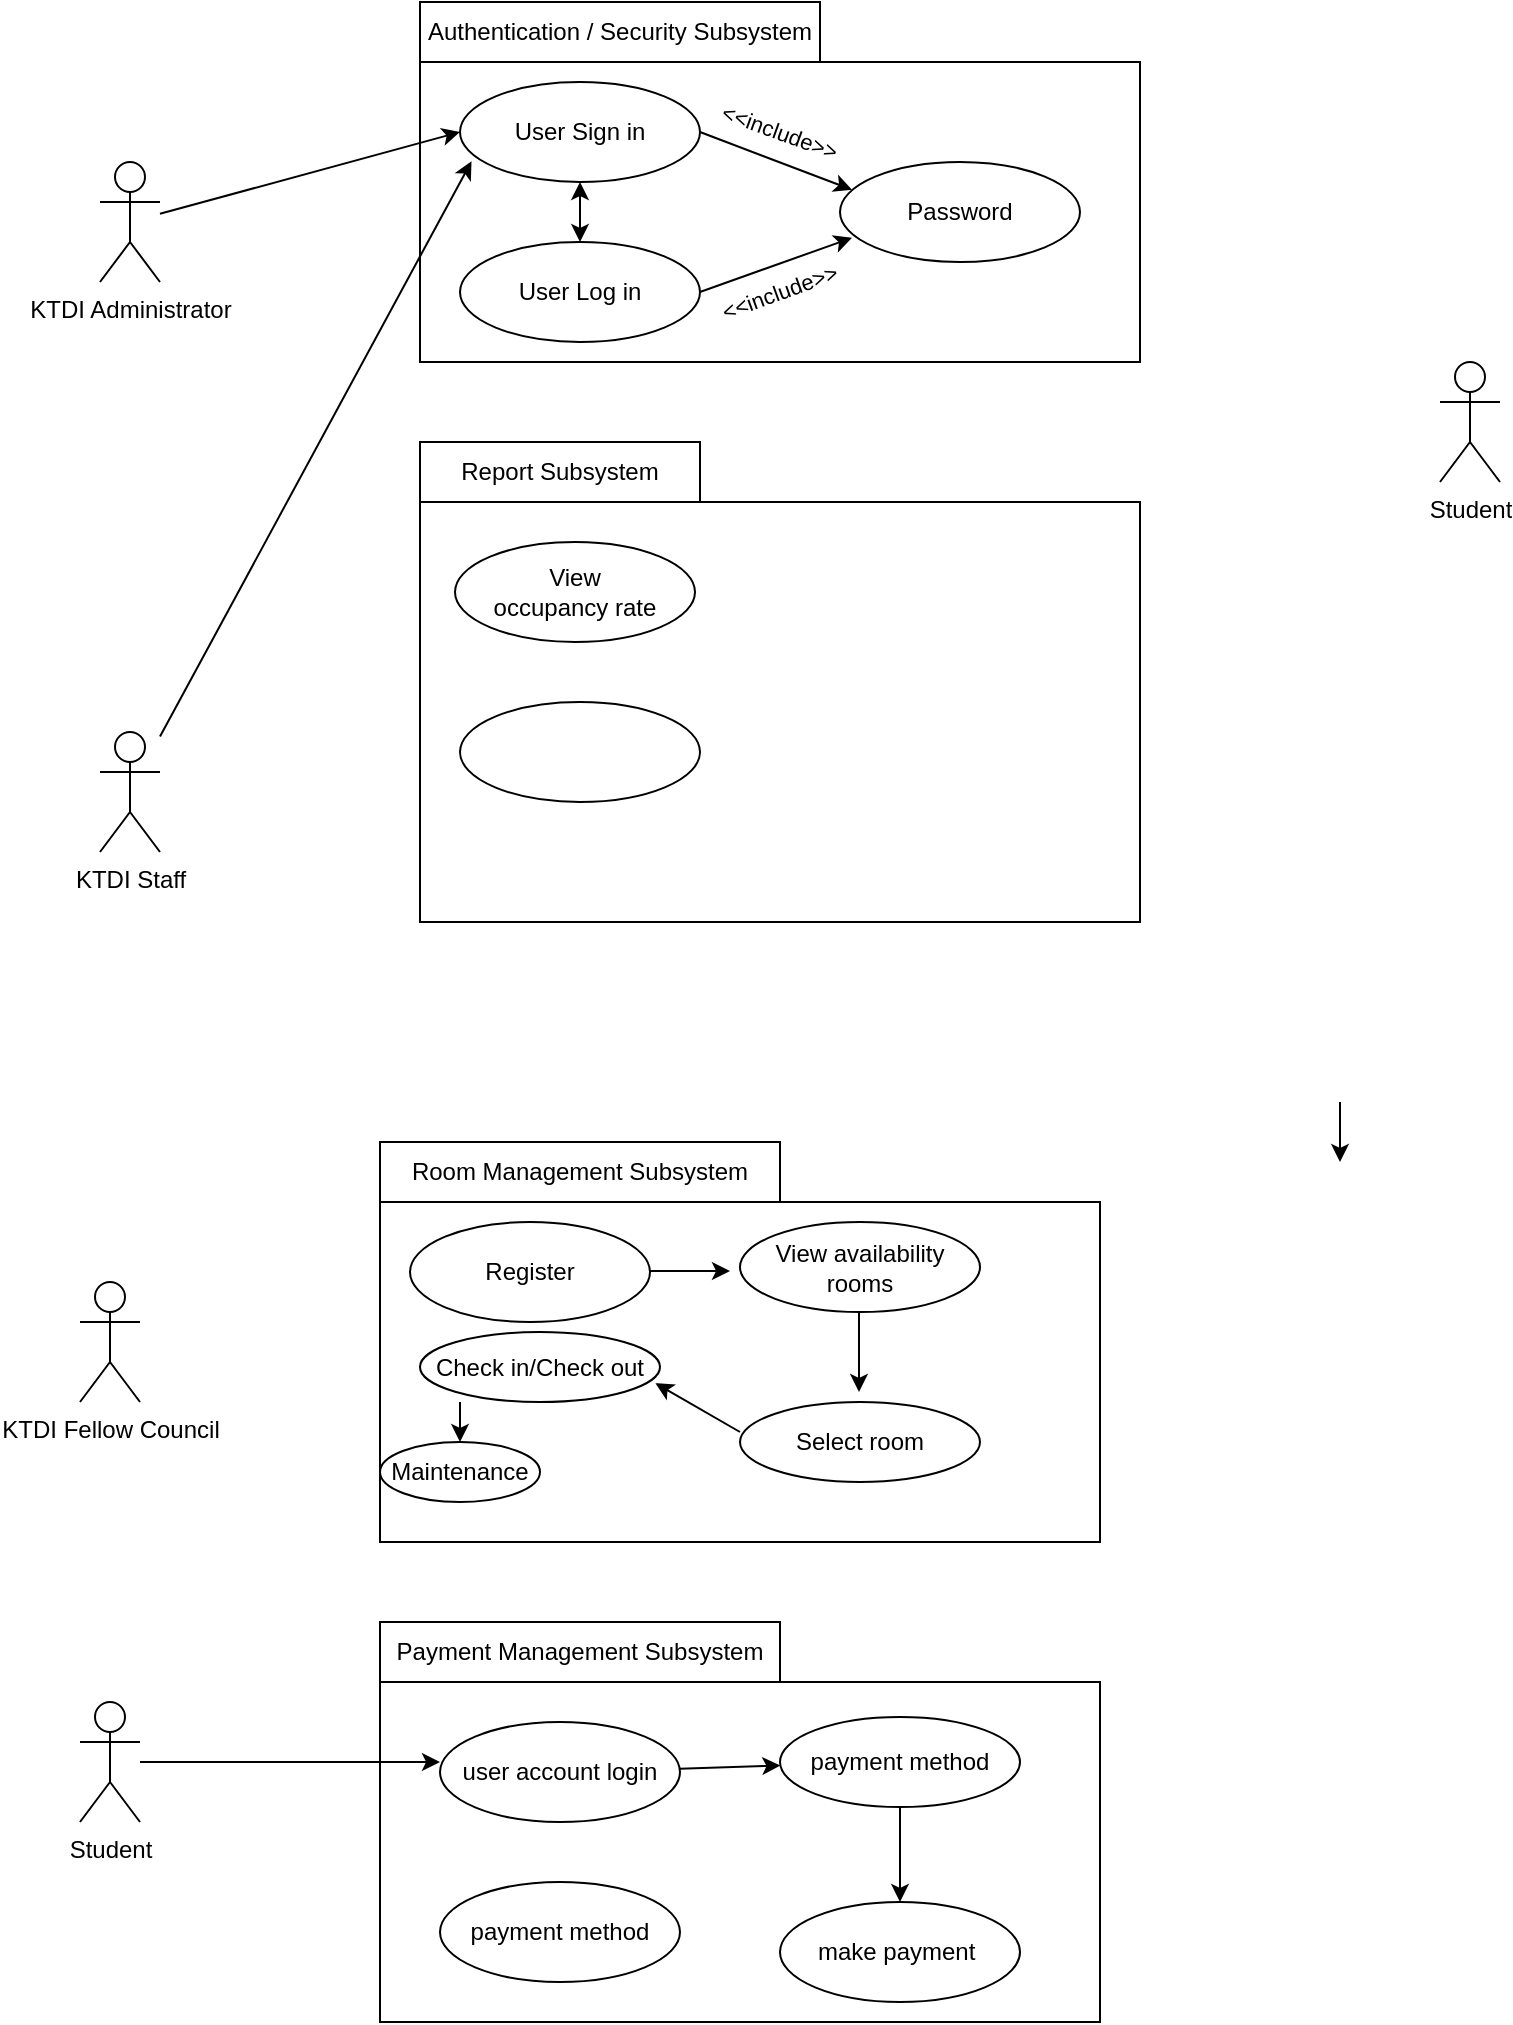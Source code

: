 <mxfile>
    <diagram id="UMS9nKY7Dt_vSzlsI9hF" name="Page-1">
        <mxGraphModel dx="1088" dy="587" grid="1" gridSize="10" guides="1" tooltips="1" connect="1" arrows="1" fold="1" page="1" pageScale="1" pageWidth="850" pageHeight="1100" math="0" shadow="0">
            <root>
                <mxCell id="0"/>
                <mxCell id="1" parent="0"/>
                <mxCell id="3" value="KTDI Administrator" style="shape=umlActor;verticalLabelPosition=bottom;verticalAlign=top;html=1;" vertex="1" parent="1">
                    <mxGeometry x="80" y="120" width="30" height="60" as="geometry"/>
                </mxCell>
                <mxCell id="5" value="KTDI Staff" style="shape=umlActor;verticalLabelPosition=bottom;verticalAlign=top;html=1;" vertex="1" parent="1">
                    <mxGeometry x="80" y="405" width="30" height="60" as="geometry"/>
                </mxCell>
                <mxCell id="7" value="Student" style="shape=umlActor;verticalLabelPosition=bottom;verticalAlign=top;html=1;" vertex="1" parent="1">
                    <mxGeometry x="750" y="220" width="30" height="60" as="geometry"/>
                </mxCell>
                <mxCell id="8" value="KTDI Fellow Council" style="shape=umlActor;verticalLabelPosition=bottom;verticalAlign=top;html=1;" vertex="1" parent="1">
                    <mxGeometry x="70" y="680" width="30" height="60" as="geometry"/>
                </mxCell>
                <mxCell id="9" value="" style="shape=folder;fontStyle=1;tabWidth=200;tabHeight=30;tabPosition=left;html=1;boundedLbl=1;" vertex="1" parent="1">
                    <mxGeometry x="240" y="40" width="360" height="180" as="geometry"/>
                </mxCell>
                <mxCell id="13" value="" style="ellipse;whiteSpace=wrap;html=1;fillColor=none;" vertex="1" parent="1">
                    <mxGeometry x="260" y="80" width="120" height="50" as="geometry"/>
                </mxCell>
                <mxCell id="10" value="Authentication / Security Subsystem" style="text;html=1;strokeColor=none;fillColor=none;align=center;verticalAlign=middle;whiteSpace=wrap;rounded=0;" vertex="1" parent="1">
                    <mxGeometry x="240" y="40" width="200" height="30" as="geometry"/>
                </mxCell>
                <mxCell id="14" style="edgeStyle=none;html=1;entryX=0;entryY=0.5;entryDx=0;entryDy=0;" edge="1" parent="1" source="3" target="13">
                    <mxGeometry relative="1" as="geometry"/>
                </mxCell>
                <mxCell id="17" value="" style="shape=folder;fontStyle=1;tabWidth=140;tabHeight=30;tabPosition=left;html=1;boundedLbl=1;" vertex="1" parent="1">
                    <mxGeometry x="240" y="260" width="360" height="240" as="geometry"/>
                </mxCell>
                <mxCell id="19" value="Report Subsystem" style="text;html=1;strokeColor=none;fillColor=none;align=center;verticalAlign=middle;whiteSpace=wrap;rounded=0;" vertex="1" parent="1">
                    <mxGeometry x="210" y="260" width="200" height="30" as="geometry"/>
                </mxCell>
                <mxCell id="20" value="" style="shape=folder;fontStyle=1;tabWidth=200;tabHeight=30;tabPosition=left;html=1;boundedLbl=1;" vertex="1" parent="1">
                    <mxGeometry x="220" y="610" width="360" height="200" as="geometry"/>
                </mxCell>
                <mxCell id="21" value="Room Management Subsystem" style="text;html=1;strokeColor=none;fillColor=none;align=center;verticalAlign=middle;whiteSpace=wrap;rounded=0;" vertex="1" parent="1">
                    <mxGeometry x="220" y="610" width="200" height="30" as="geometry"/>
                </mxCell>
                <mxCell id="22" value="" style="shape=folder;fontStyle=1;tabWidth=200;tabHeight=30;tabPosition=left;html=1;boundedLbl=1;" vertex="1" parent="1">
                    <mxGeometry x="220" y="850" width="360" height="200" as="geometry"/>
                </mxCell>
                <mxCell id="23" value="Payment Management Subsystem" style="text;html=1;strokeColor=none;fillColor=none;align=center;verticalAlign=middle;whiteSpace=wrap;rounded=0;" vertex="1" parent="1">
                    <mxGeometry x="220" y="850" width="200" height="30" as="geometry"/>
                </mxCell>
                <mxCell id="bJMHT8rVgH3jV2KobR5U-28" style="edgeStyle=none;html=1;entryX=0.05;entryY=0.278;entryDx=0;entryDy=0;exitX=1;exitY=0.5;exitDx=0;exitDy=0;entryPerimeter=0;" edge="1" parent="1" source="13" target="bJMHT8rVgH3jV2KobR5U-26">
                    <mxGeometry relative="1" as="geometry"/>
                </mxCell>
                <mxCell id="bJMHT8rVgH3jV2KobR5U-23" value="User Sign in" style="text;html=1;strokeColor=none;fillColor=none;align=center;verticalAlign=middle;whiteSpace=wrap;rounded=0;" vertex="1" parent="1">
                    <mxGeometry x="285" y="90" width="70" height="30" as="geometry"/>
                </mxCell>
                <mxCell id="bJMHT8rVgH3jV2KobR5U-29" style="edgeStyle=none;html=1;entryX=0.05;entryY=0.758;entryDx=0;entryDy=0;exitX=1;exitY=0.5;exitDx=0;exitDy=0;entryPerimeter=0;" edge="1" parent="1" source="bJMHT8rVgH3jV2KobR5U-24" target="bJMHT8rVgH3jV2KobR5U-26">
                    <mxGeometry relative="1" as="geometry"/>
                </mxCell>
                <mxCell id="bJMHT8rVgH3jV2KobR5U-24" value="" style="ellipse;whiteSpace=wrap;html=1;fillColor=none;" vertex="1" parent="1">
                    <mxGeometry x="260" y="160" width="120" height="50" as="geometry"/>
                </mxCell>
                <mxCell id="bJMHT8rVgH3jV2KobR5U-25" value="User Log in" style="text;html=1;strokeColor=none;fillColor=none;align=center;verticalAlign=middle;whiteSpace=wrap;rounded=0;" vertex="1" parent="1">
                    <mxGeometry x="285" y="170" width="70" height="30" as="geometry"/>
                </mxCell>
                <mxCell id="bJMHT8rVgH3jV2KobR5U-26" value="" style="ellipse;whiteSpace=wrap;html=1;fillColor=none;" vertex="1" parent="1">
                    <mxGeometry x="450" y="120" width="120" height="50" as="geometry"/>
                </mxCell>
                <mxCell id="bJMHT8rVgH3jV2KobR5U-27" value="Password" style="text;html=1;strokeColor=none;fillColor=none;align=center;verticalAlign=middle;whiteSpace=wrap;rounded=0;" vertex="1" parent="1">
                    <mxGeometry x="475" y="130" width="70" height="30" as="geometry"/>
                </mxCell>
                <mxCell id="27" value="Register" style="ellipse;whiteSpace=wrap;html=1;" vertex="1" parent="1">
                    <mxGeometry x="235" y="650" width="120" height="50" as="geometry"/>
                </mxCell>
                <mxCell id="42" value="" style="edgeStyle=none;html=1;startArrow=none;" edge="1" parent="1" source="28" target="40">
                    <mxGeometry relative="1" as="geometry"/>
                </mxCell>
                <mxCell id="52" value="" style="edgeStyle=none;html=1;" edge="1" parent="1" source="29" target="28">
                    <mxGeometry relative="1" as="geometry"/>
                </mxCell>
                <mxCell id="29" value="user account login" style="ellipse;whiteSpace=wrap;html=1;fillColor=none;" vertex="1" parent="1">
                    <mxGeometry x="250" y="900" width="120" height="50" as="geometry"/>
                </mxCell>
                <mxCell id="bJMHT8rVgH3jV2KobR5U-30" value="&amp;lt;&amp;lt;include&amp;gt;&amp;gt;" style="text;html=1;strokeColor=none;fillColor=none;align=center;verticalAlign=middle;whiteSpace=wrap;rounded=0;fontSize=11;rotation=20;" vertex="1" parent="1">
                    <mxGeometry x="390" y="90" width="60" height="30" as="geometry"/>
                </mxCell>
                <mxCell id="bJMHT8rVgH3jV2KobR5U-31" value="&amp;lt;&amp;lt;include&amp;gt;&amp;gt;" style="text;html=1;strokeColor=none;fillColor=none;align=center;verticalAlign=middle;whiteSpace=wrap;rounded=0;fontSize=11;rotation=-20;" vertex="1" parent="1">
                    <mxGeometry x="390" y="170" width="60" height="30" as="geometry"/>
                </mxCell>
                <mxCell id="48" value="" style="edgeStyle=none;html=1;entryX=0;entryY=0.4;entryDx=0;entryDy=0;entryPerimeter=0;" edge="1" parent="1" source="30" target="29">
                    <mxGeometry relative="1" as="geometry">
                        <mxPoint x="155" y="920" as="targetPoint"/>
                    </mxGeometry>
                </mxCell>
                <mxCell id="30" value="Student" style="shape=umlActor;verticalLabelPosition=bottom;verticalAlign=top;html=1;" vertex="1" parent="1">
                    <mxGeometry x="70" y="890" width="30" height="60" as="geometry"/>
                </mxCell>
                <mxCell id="bJMHT8rVgH3jV2KobR5U-32" style="edgeStyle=none;html=1;entryX=0.048;entryY=0.793;entryDx=0;entryDy=0;entryPerimeter=0;" edge="1" parent="1" source="5" target="13">
                    <mxGeometry relative="1" as="geometry"/>
                </mxCell>
                <mxCell id="bJMHT8rVgH3jV2KobR5U-33" value="" style="endArrow=classic;startArrow=classic;html=1;entryX=0.5;entryY=1;entryDx=0;entryDy=0;" edge="1" parent="1" target="13">
                    <mxGeometry width="50" height="50" relative="1" as="geometry">
                        <mxPoint x="320" y="160" as="sourcePoint"/>
                        <mxPoint x="365" y="110" as="targetPoint"/>
                    </mxGeometry>
                </mxCell>
                <mxCell id="31" value="" style="endArrow=classic;html=1;" edge="1" parent="1">
                    <mxGeometry width="50" height="50" relative="1" as="geometry">
                        <mxPoint x="355" y="674.5" as="sourcePoint"/>
                        <mxPoint x="395" y="674.5" as="targetPoint"/>
                    </mxGeometry>
                </mxCell>
                <mxCell id="32" value="View availability rooms" style="ellipse;whiteSpace=wrap;html=1;" vertex="1" parent="1">
                    <mxGeometry x="400" y="650" width="120" height="45" as="geometry"/>
                </mxCell>
                <mxCell id="33" value="" style="endArrow=classic;html=1;" edge="1" parent="1">
                    <mxGeometry width="50" height="50" relative="1" as="geometry">
                        <mxPoint x="459.5" y="695" as="sourcePoint"/>
                        <mxPoint x="459.5" y="735" as="targetPoint"/>
                    </mxGeometry>
                </mxCell>
                <mxCell id="bJMHT8rVgH3jV2KobR5U-36" value="View occupancy rate" style="text;html=1;strokeColor=none;fillColor=none;align=center;verticalAlign=middle;whiteSpace=wrap;rounded=0;" vertex="1" parent="1">
                    <mxGeometry x="275" y="320" width="85" height="30" as="geometry"/>
                </mxCell>
                <mxCell id="36" value="Select room" style="ellipse;whiteSpace=wrap;html=1;" vertex="1" parent="1">
                    <mxGeometry x="400" y="740" width="120" height="40" as="geometry"/>
                </mxCell>
                <mxCell id="40" value="make payment&amp;nbsp;" style="ellipse;whiteSpace=wrap;html=1;fillColor=none;" vertex="1" parent="1">
                    <mxGeometry x="420" y="990" width="120" height="50" as="geometry"/>
                </mxCell>
                <mxCell id="41" value="Check in/Check out" style="ellipse;whiteSpace=wrap;html=1;" vertex="1" parent="1">
                    <mxGeometry x="240" y="705" width="120" height="35" as="geometry"/>
                </mxCell>
                <mxCell id="44" value="" style="endArrow=classic;html=1;entryX=0.981;entryY=0.732;entryDx=0;entryDy=0;entryPerimeter=0;" edge="1" parent="1" target="41">
                    <mxGeometry width="50" height="50" relative="1" as="geometry">
                        <mxPoint x="400" y="755" as="sourcePoint"/>
                        <mxPoint x="370" y="740" as="targetPoint"/>
                        <Array as="points"/>
                    </mxGeometry>
                </mxCell>
                <mxCell id="45" value="payment method" style="ellipse;whiteSpace=wrap;html=1;fillColor=none;" vertex="1" parent="1">
                    <mxGeometry x="250" y="980" width="120" height="50" as="geometry"/>
                </mxCell>
                <mxCell id="49" value="" style="endArrow=classic;html=1;" edge="1" parent="1">
                    <mxGeometry width="50" height="50" relative="1" as="geometry">
                        <mxPoint x="260" y="740" as="sourcePoint"/>
                        <mxPoint x="260" y="760" as="targetPoint"/>
                    </mxGeometry>
                </mxCell>
                <mxCell id="28" value="payment method" style="ellipse;whiteSpace=wrap;html=1;fillColor=none;" vertex="1" parent="1">
                    <mxGeometry x="420" y="897.5" width="120" height="45" as="geometry"/>
                </mxCell>
                <mxCell id="50" value="Maintenance" style="ellipse;whiteSpace=wrap;html=1;" vertex="1" parent="1">
                    <mxGeometry x="220" y="760" width="80" height="30" as="geometry"/>
                </mxCell>
                <mxCell id="bJMHT8rVgH3jV2KobR5U-53" value="" style="ellipse;whiteSpace=wrap;html=1;fillColor=none;" vertex="1" parent="1">
                    <mxGeometry x="257.5" y="310" width="120" height="50" as="geometry"/>
                </mxCell>
                <mxCell id="bJMHT8rVgH3jV2KobR5U-54" value="" style="ellipse;whiteSpace=wrap;html=1;fillColor=none;" vertex="1" parent="1">
                    <mxGeometry x="260" y="390" width="120" height="50" as="geometry"/>
                </mxCell>
                <mxCell id="53" value="" style="endArrow=classic;html=1;" edge="1" parent="1">
                    <mxGeometry width="50" height="50" relative="1" as="geometry">
                        <mxPoint x="700" y="590" as="sourcePoint"/>
                        <mxPoint x="700" y="620" as="targetPoint"/>
                    </mxGeometry>
                </mxCell>
            </root>
        </mxGraphModel>
    </diagram>
    <diagram id="_eeLtkALwVsTwQQSgzCn" name="Page-2">
        <mxGraphModel grid="1" page="1" gridSize="10" guides="1" tooltips="1" connect="1" arrows="1" fold="1" pageScale="1" pageWidth="850" pageHeight="1100" math="0" shadow="0">
            <root>
                <mxCell id="0"/>
                <mxCell id="1" parent="0"/>
            </root>
        </mxGraphModel>
    </diagram>
</mxfile>
